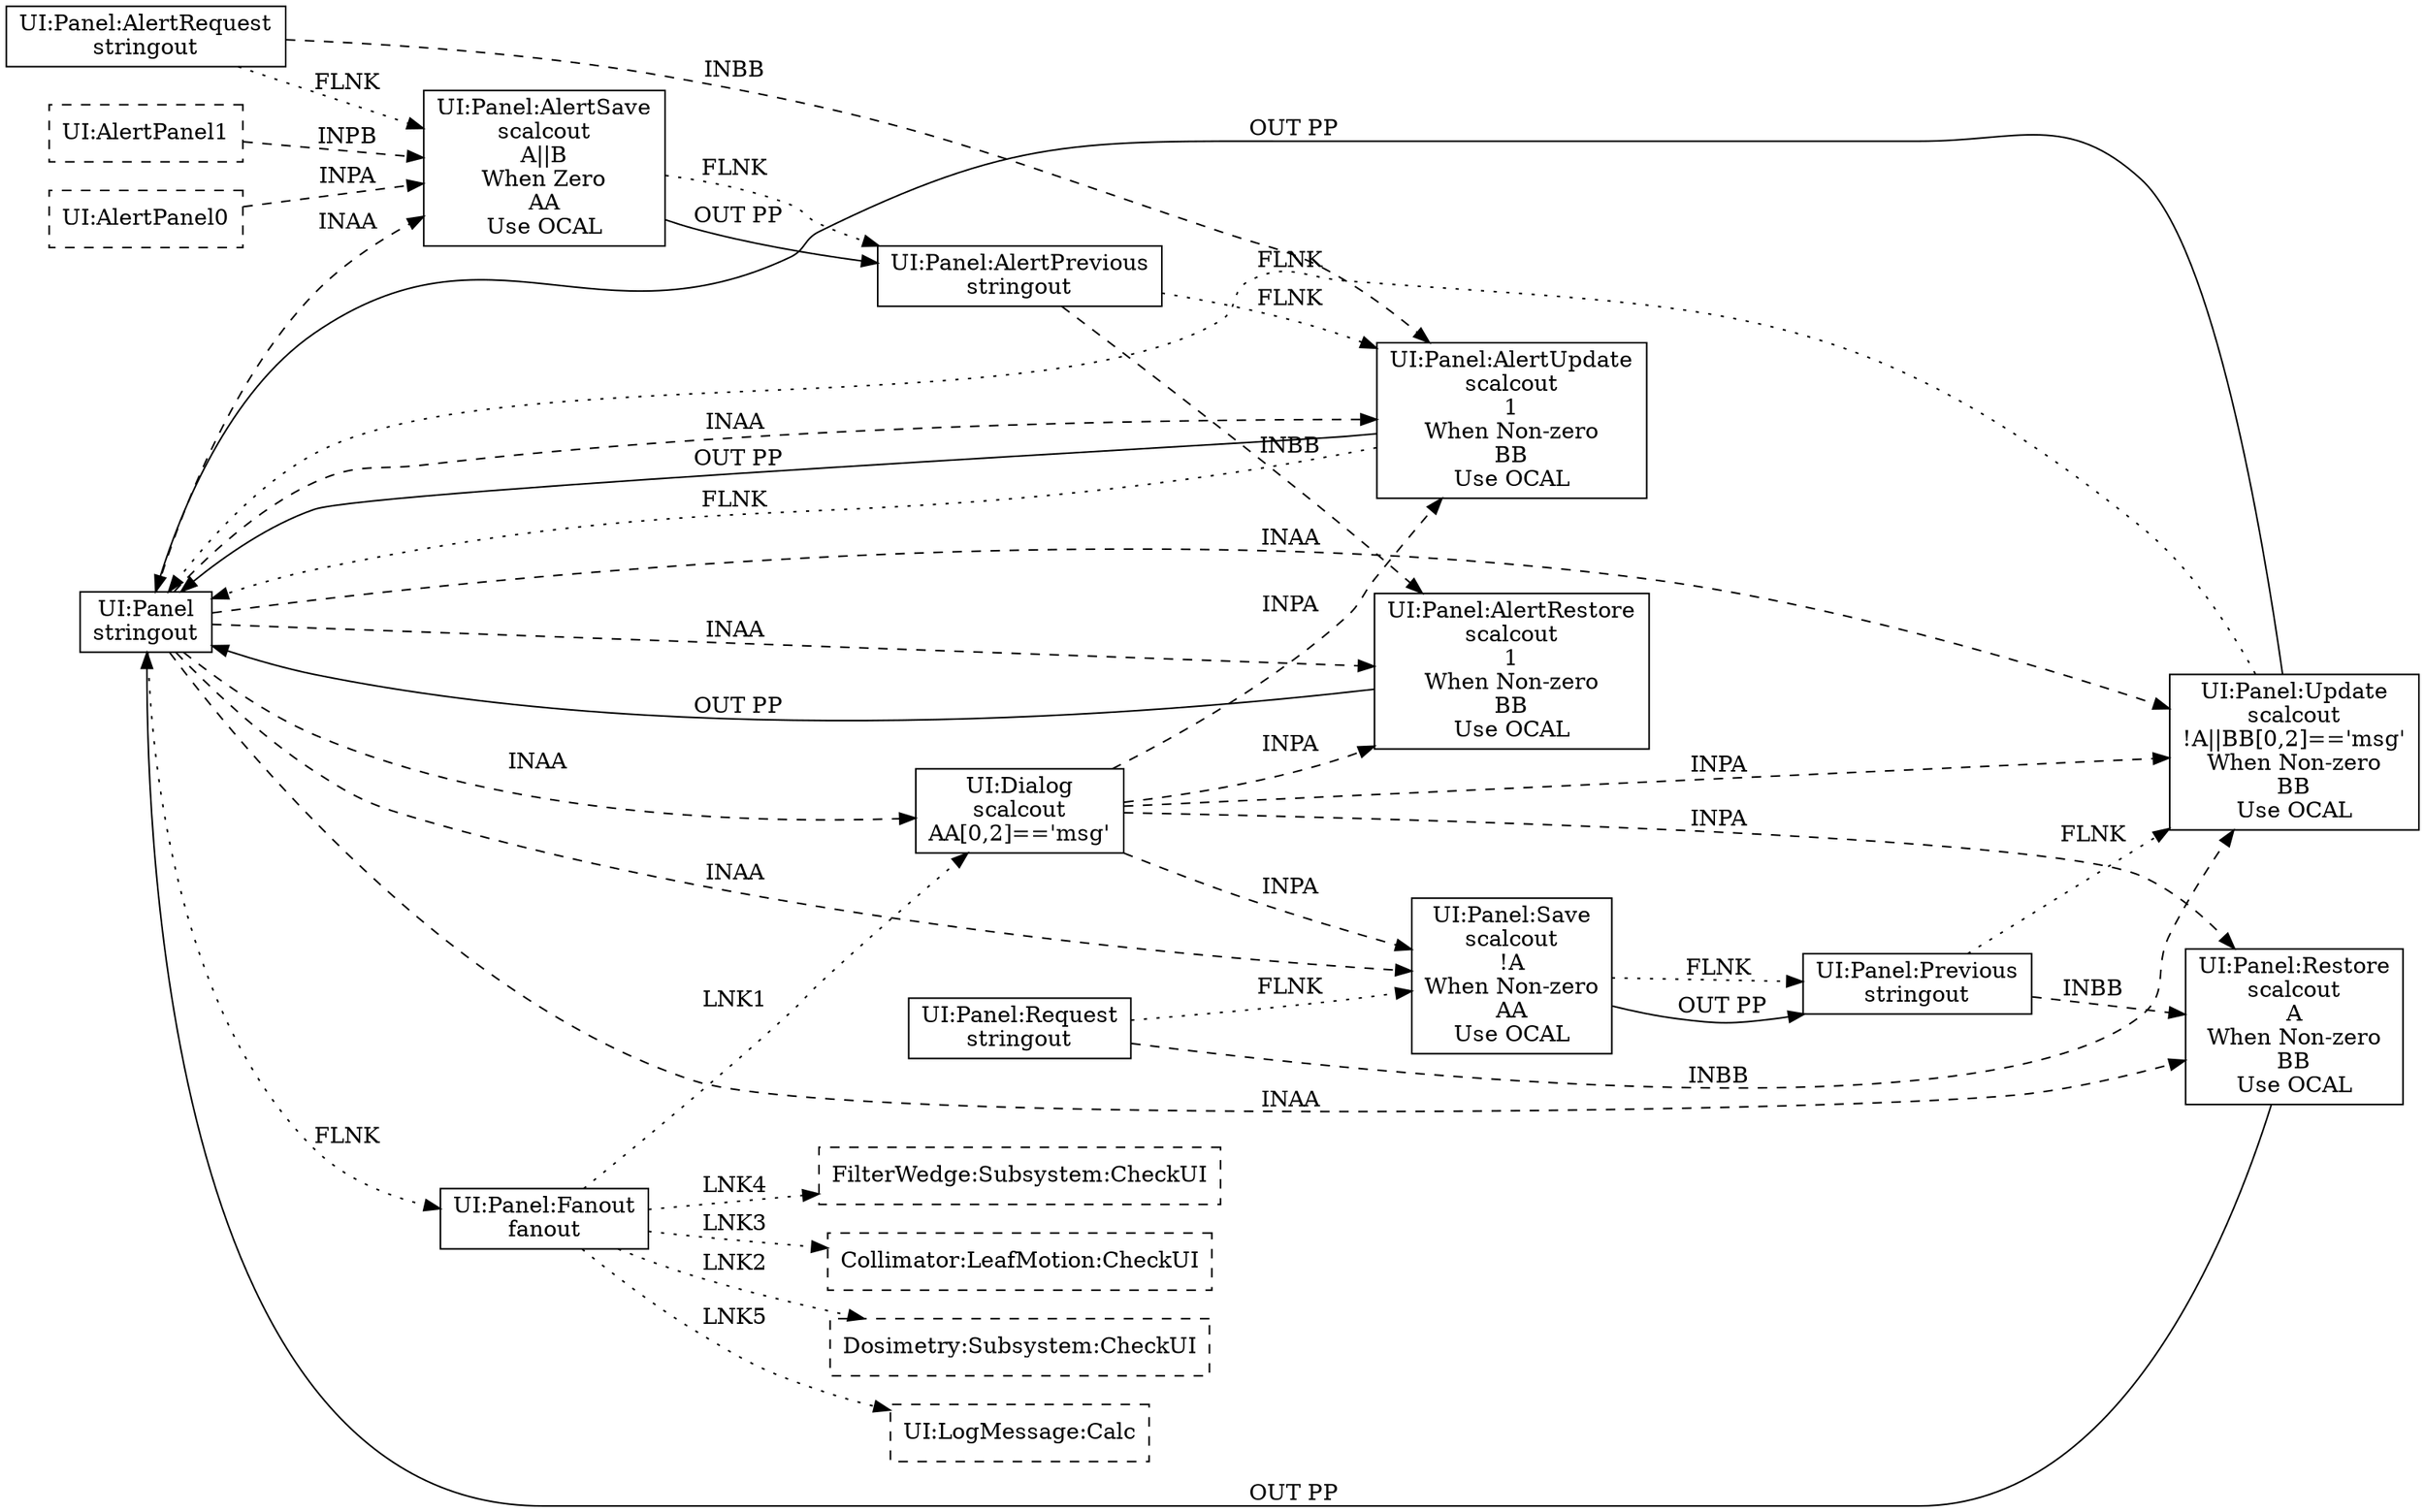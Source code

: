 digraph ui_panel_alert {
  rankdir=LR;

  "UI:Panel" [ shape=box, label="UI:Panel\nstringout" ]
  "UI:Panel" -> "UI:Panel:Fanout" [ label="FLNK  ", style="dotted" ]
  "UI:Panel:Fanout" [ shape=box, label="UI:Panel:Fanout\nfanout" ]
  "UI:Panel:Fanout" -> "UI:Dialog" [ label="LNK1  ", style="dotted" ]
  "UI:Panel:Fanout" -> "UI:LogMessage:Calc" [ label="LNK5  ", style="dotted" ]
  "UI:Panel:Fanout" -> "FilterWedge:Subsystem:CheckUI" [ label="LNK4  ", style="dotted" ]
  "UI:Panel:Fanout" -> "Collimator:LeafMotion:CheckUI" [ label="LNK3  ", style="dotted" ]
  "UI:Panel:Fanout" -> "Dosimetry:Subsystem:CheckUI" [ label="LNK2  ", style="dotted" ]
  "UI:Dialog" [ shape=box, label="UI:Dialog\nscalcout\nAA[0,2]=='msg'" ]
  "UI:Panel" -> "UI:Dialog" [ label="INAA  ", style="dashed" ]
  "UI:Panel:Request" [ shape=box, label="UI:Panel:Request\nstringout" ]
  "UI:Panel:Request" -> "UI:Panel:Save" [ label="FLNK  ", style="dotted" ]
  "UI:Panel:Save" [ shape=box, label="UI:Panel:Save\nscalcout\n!A\nWhen Non-zero\nAA\nUse OCAL" ]
  "UI:Panel:Save" -> "UI:Panel:Previous" [ label="OUT PP ", style="solid" ]
  "UI:Dialog" -> "UI:Panel:Save" [ label="INPA  ", style="dashed" ]
  "UI:Panel:Save" -> "UI:Panel:Previous" [ label="FLNK  ", style="dotted" ]
  "UI:Panel" -> "UI:Panel:Save" [ label="INAA  ", style="dashed" ]
  "UI:Panel:Previous" [ shape=box, label="UI:Panel:Previous\nstringout" ]
  "UI:Panel:Previous" -> "UI:Panel:Update" [ label="FLNK  ", style="dotted" ]
  "UI:Panel:Update" [ shape=box, label="UI:Panel:Update\nscalcout\n!A||BB[0,2]=='msg'\nWhen Non-zero\nBB\nUse OCAL" ]
  "UI:Panel:Request" -> "UI:Panel:Update" [ label="INBB  ", style="dashed" ]
  "UI:Panel:Update" -> "UI:Panel" [ label="OUT PP ", style="solid" ]
  "UI:Dialog" -> "UI:Panel:Update" [ label="INPA  ", style="dashed" ]
  "UI:Panel:Update" -> "UI:Panel" [ label="FLNK  ", style="dotted" ]
  "UI:Panel" -> "UI:Panel:Update" [ label="INAA  ", style="dashed" ]
  "UI:Panel:Restore" [ shape=box, label="UI:Panel:Restore\nscalcout\nA\nWhen Non-zero\nBB\nUse OCAL" ]
  "UI:Panel:Previous" -> "UI:Panel:Restore" [ label="INBB  ", style="dashed" ]
  "UI:Panel:Restore" -> "UI:Panel" [ label="OUT PP ", style="solid" ]
  "UI:Dialog" -> "UI:Panel:Restore" [ label="INPA  ", style="dashed" ]
  "UI:Panel" -> "UI:Panel:Restore" [ label="INAA  ", style="dashed" ]
  "UI:Panel:AlertRequest" [ shape=box, label="UI:Panel:AlertRequest\nstringout" ]
  "UI:Panel:AlertRequest" -> "UI:Panel:AlertSave" [ label="FLNK  ", style="dotted" ]
  "UI:Panel:AlertSave" [ shape=box, label="UI:Panel:AlertSave\nscalcout\nA||B\nWhen Zero\nAA\nUse OCAL" ]
  "UI:Panel:AlertSave" -> "UI:Panel:AlertPrevious" [ label="OUT PP ", style="solid" ]
  "UI:AlertPanel1" -> "UI:Panel:AlertSave" [ label="INPB  ", style="dashed" ]
  "UI:AlertPanel0" -> "UI:Panel:AlertSave" [ label="INPA  ", style="dashed" ]
  "UI:Panel:AlertSave" -> "UI:Panel:AlertPrevious" [ label="FLNK  ", style="dotted" ]
  "UI:Panel" -> "UI:Panel:AlertSave" [ label="INAA  ", style="dashed" ]
  "UI:Panel:AlertPrevious" [ shape=box, label="UI:Panel:AlertPrevious\nstringout" ]
  "UI:Panel:AlertPrevious" -> "UI:Panel:AlertUpdate" [ label="FLNK  ", style="dotted" ]
  "UI:Panel:AlertUpdate" [ shape=box, label="UI:Panel:AlertUpdate\nscalcout\n1\nWhen Non-zero\nBB\nUse OCAL" ]
  "UI:Panel:AlertRequest" -> "UI:Panel:AlertUpdate" [ label="INBB  ", style="dashed" ]
  "UI:Panel:AlertUpdate" -> "UI:Panel" [ label="OUT PP ", style="solid" ]
  "UI:Dialog" -> "UI:Panel:AlertUpdate" [ label="INPA  ", style="dashed" ]
  "UI:Panel:AlertUpdate" -> "UI:Panel" [ label="FLNK  ", style="dotted" ]
  "UI:Panel" -> "UI:Panel:AlertUpdate" [ label="INAA  ", style="dashed" ]
  "UI:Panel:AlertRestore" [ shape=box, label="UI:Panel:AlertRestore\nscalcout\n1\nWhen Non-zero\nBB\nUse OCAL" ]
  "UI:Panel:AlertPrevious" -> "UI:Panel:AlertRestore" [ label="INBB  ", style="dashed" ]
  "UI:Panel:AlertRestore" -> "UI:Panel" [ label="OUT PP ", style="solid" ]
  "UI:Dialog" -> "UI:Panel:AlertRestore" [ label="INPA  ", style="dashed" ]
  "UI:Panel" -> "UI:Panel:AlertRestore" [ label="INAA  ", style="dashed" ]
  "UI:AlertPanel0" [ shape=box, style=dashed ]
  "UI:AlertPanel1" [ shape=box, style=dashed ]
  "Collimator:LeafMotion:CheckUI" [ shape=box, style=dashed ]
  "FilterWedge:Subsystem:CheckUI" [ shape=box, style=dashed ]
  "Dosimetry:Subsystem:CheckUI" [ shape=box, style=dashed ]
  "UI:LogMessage:Calc" [ shape=box, style=dashed ]

}
